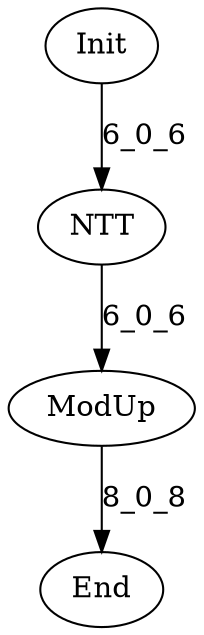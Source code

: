 digraph G {
Init[label="Init"];
End[label="End"];
NTT[label="NTT"];
ModUp[label="ModUp"];
Init -> NTT[label="6_0_6"];
NTT -> ModUp[label="6_0_6"];
ModUp -> End[label="8_0_8"];
}